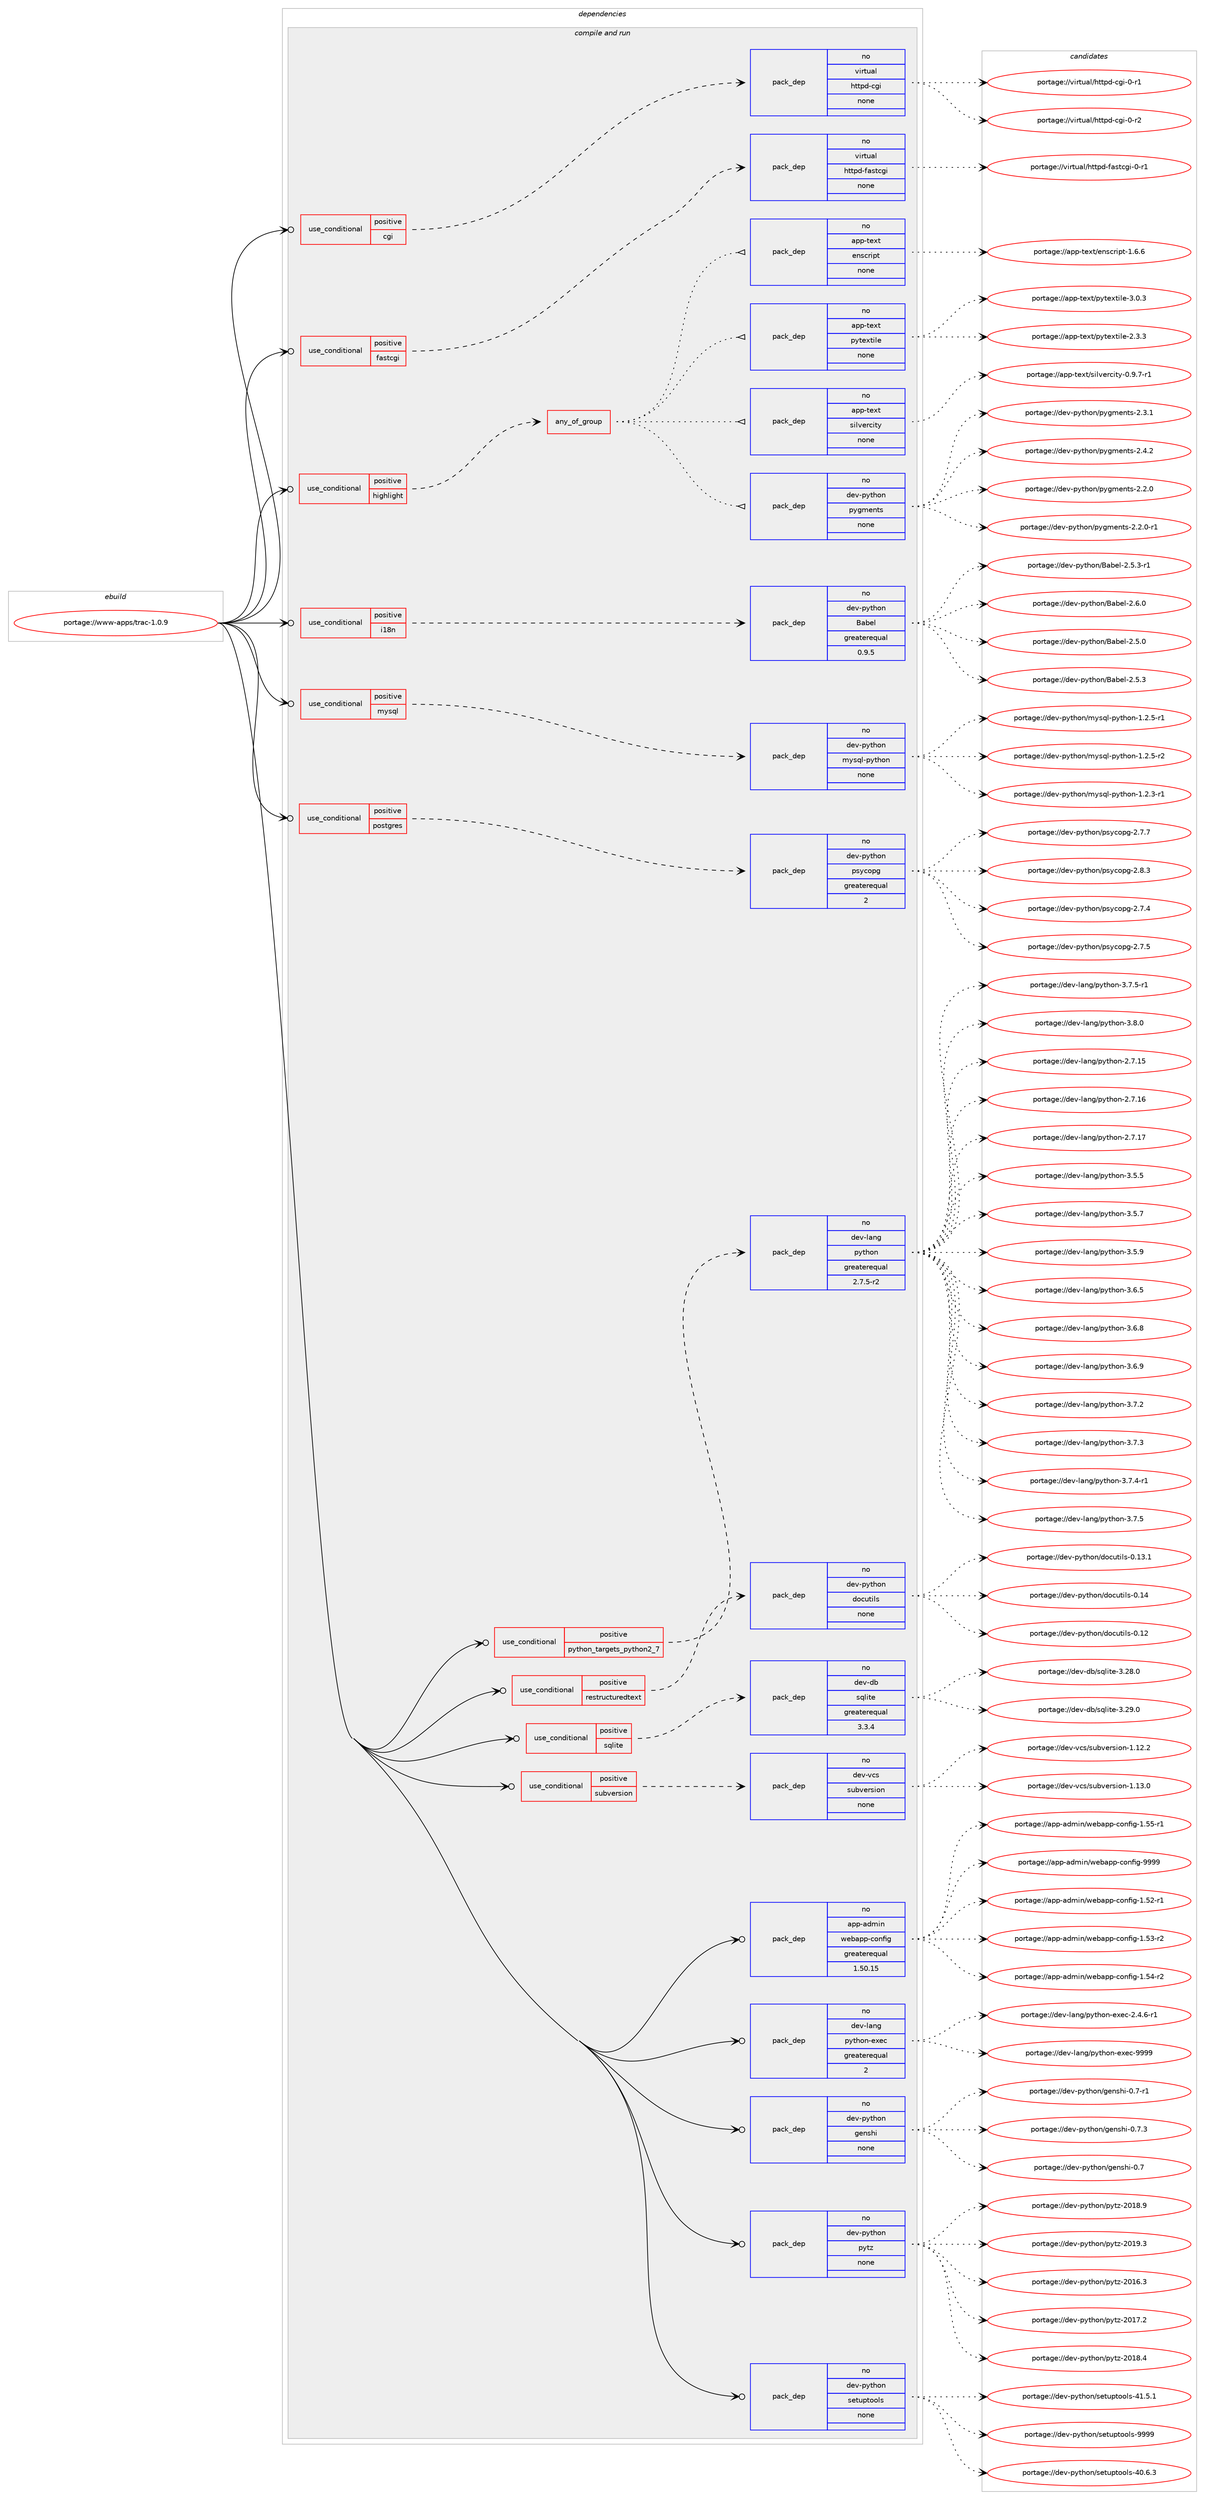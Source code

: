 digraph prolog {

# *************
# Graph options
# *************

newrank=true;
concentrate=true;
compound=true;
graph [rankdir=LR,fontname=Helvetica,fontsize=10,ranksep=1.5];#, ranksep=2.5, nodesep=0.2];
edge  [arrowhead=vee];
node  [fontname=Helvetica,fontsize=10];

# **********
# The ebuild
# **********

subgraph cluster_leftcol {
color=gray;
rank=same;
label=<<i>ebuild</i>>;
id [label="portage://www-apps/trac-1.0.9", color=red, width=4, href="../www-apps/trac-1.0.9.svg"];
}

# ****************
# The dependencies
# ****************

subgraph cluster_midcol {
color=gray;
label=<<i>dependencies</i>>;
subgraph cluster_compile {
fillcolor="#eeeeee";
style=filled;
label=<<i>compile</i>>;
}
subgraph cluster_compileandrun {
fillcolor="#eeeeee";
style=filled;
label=<<i>compile and run</i>>;
subgraph cond105839 {
dependency439909 [label=<<TABLE BORDER="0" CELLBORDER="1" CELLSPACING="0" CELLPADDING="4"><TR><TD ROWSPAN="3" CELLPADDING="10">use_conditional</TD></TR><TR><TD>positive</TD></TR><TR><TD>cgi</TD></TR></TABLE>>, shape=none, color=red];
subgraph pack326279 {
dependency439910 [label=<<TABLE BORDER="0" CELLBORDER="1" CELLSPACING="0" CELLPADDING="4" WIDTH="220"><TR><TD ROWSPAN="6" CELLPADDING="30">pack_dep</TD></TR><TR><TD WIDTH="110">no</TD></TR><TR><TD>virtual</TD></TR><TR><TD>httpd-cgi</TD></TR><TR><TD>none</TD></TR><TR><TD></TD></TR></TABLE>>, shape=none, color=blue];
}
dependency439909:e -> dependency439910:w [weight=20,style="dashed",arrowhead="vee"];
}
id:e -> dependency439909:w [weight=20,style="solid",arrowhead="odotvee"];
subgraph cond105840 {
dependency439911 [label=<<TABLE BORDER="0" CELLBORDER="1" CELLSPACING="0" CELLPADDING="4"><TR><TD ROWSPAN="3" CELLPADDING="10">use_conditional</TD></TR><TR><TD>positive</TD></TR><TR><TD>fastcgi</TD></TR></TABLE>>, shape=none, color=red];
subgraph pack326280 {
dependency439912 [label=<<TABLE BORDER="0" CELLBORDER="1" CELLSPACING="0" CELLPADDING="4" WIDTH="220"><TR><TD ROWSPAN="6" CELLPADDING="30">pack_dep</TD></TR><TR><TD WIDTH="110">no</TD></TR><TR><TD>virtual</TD></TR><TR><TD>httpd-fastcgi</TD></TR><TR><TD>none</TD></TR><TR><TD></TD></TR></TABLE>>, shape=none, color=blue];
}
dependency439911:e -> dependency439912:w [weight=20,style="dashed",arrowhead="vee"];
}
id:e -> dependency439911:w [weight=20,style="solid",arrowhead="odotvee"];
subgraph cond105841 {
dependency439913 [label=<<TABLE BORDER="0" CELLBORDER="1" CELLSPACING="0" CELLPADDING="4"><TR><TD ROWSPAN="3" CELLPADDING="10">use_conditional</TD></TR><TR><TD>positive</TD></TR><TR><TD>highlight</TD></TR></TABLE>>, shape=none, color=red];
subgraph any7525 {
dependency439914 [label=<<TABLE BORDER="0" CELLBORDER="1" CELLSPACING="0" CELLPADDING="4"><TR><TD CELLPADDING="10">any_of_group</TD></TR></TABLE>>, shape=none, color=red];subgraph pack326281 {
dependency439915 [label=<<TABLE BORDER="0" CELLBORDER="1" CELLSPACING="0" CELLPADDING="4" WIDTH="220"><TR><TD ROWSPAN="6" CELLPADDING="30">pack_dep</TD></TR><TR><TD WIDTH="110">no</TD></TR><TR><TD>dev-python</TD></TR><TR><TD>pygments</TD></TR><TR><TD>none</TD></TR><TR><TD></TD></TR></TABLE>>, shape=none, color=blue];
}
dependency439914:e -> dependency439915:w [weight=20,style="dotted",arrowhead="oinv"];
subgraph pack326282 {
dependency439916 [label=<<TABLE BORDER="0" CELLBORDER="1" CELLSPACING="0" CELLPADDING="4" WIDTH="220"><TR><TD ROWSPAN="6" CELLPADDING="30">pack_dep</TD></TR><TR><TD WIDTH="110">no</TD></TR><TR><TD>app-text</TD></TR><TR><TD>silvercity</TD></TR><TR><TD>none</TD></TR><TR><TD></TD></TR></TABLE>>, shape=none, color=blue];
}
dependency439914:e -> dependency439916:w [weight=20,style="dotted",arrowhead="oinv"];
subgraph pack326283 {
dependency439917 [label=<<TABLE BORDER="0" CELLBORDER="1" CELLSPACING="0" CELLPADDING="4" WIDTH="220"><TR><TD ROWSPAN="6" CELLPADDING="30">pack_dep</TD></TR><TR><TD WIDTH="110">no</TD></TR><TR><TD>app-text</TD></TR><TR><TD>pytextile</TD></TR><TR><TD>none</TD></TR><TR><TD></TD></TR></TABLE>>, shape=none, color=blue];
}
dependency439914:e -> dependency439917:w [weight=20,style="dotted",arrowhead="oinv"];
subgraph pack326284 {
dependency439918 [label=<<TABLE BORDER="0" CELLBORDER="1" CELLSPACING="0" CELLPADDING="4" WIDTH="220"><TR><TD ROWSPAN="6" CELLPADDING="30">pack_dep</TD></TR><TR><TD WIDTH="110">no</TD></TR><TR><TD>app-text</TD></TR><TR><TD>enscript</TD></TR><TR><TD>none</TD></TR><TR><TD></TD></TR></TABLE>>, shape=none, color=blue];
}
dependency439914:e -> dependency439918:w [weight=20,style="dotted",arrowhead="oinv"];
}
dependency439913:e -> dependency439914:w [weight=20,style="dashed",arrowhead="vee"];
}
id:e -> dependency439913:w [weight=20,style="solid",arrowhead="odotvee"];
subgraph cond105842 {
dependency439919 [label=<<TABLE BORDER="0" CELLBORDER="1" CELLSPACING="0" CELLPADDING="4"><TR><TD ROWSPAN="3" CELLPADDING="10">use_conditional</TD></TR><TR><TD>positive</TD></TR><TR><TD>i18n</TD></TR></TABLE>>, shape=none, color=red];
subgraph pack326285 {
dependency439920 [label=<<TABLE BORDER="0" CELLBORDER="1" CELLSPACING="0" CELLPADDING="4" WIDTH="220"><TR><TD ROWSPAN="6" CELLPADDING="30">pack_dep</TD></TR><TR><TD WIDTH="110">no</TD></TR><TR><TD>dev-python</TD></TR><TR><TD>Babel</TD></TR><TR><TD>greaterequal</TD></TR><TR><TD>0.9.5</TD></TR></TABLE>>, shape=none, color=blue];
}
dependency439919:e -> dependency439920:w [weight=20,style="dashed",arrowhead="vee"];
}
id:e -> dependency439919:w [weight=20,style="solid",arrowhead="odotvee"];
subgraph cond105843 {
dependency439921 [label=<<TABLE BORDER="0" CELLBORDER="1" CELLSPACING="0" CELLPADDING="4"><TR><TD ROWSPAN="3" CELLPADDING="10">use_conditional</TD></TR><TR><TD>positive</TD></TR><TR><TD>mysql</TD></TR></TABLE>>, shape=none, color=red];
subgraph pack326286 {
dependency439922 [label=<<TABLE BORDER="0" CELLBORDER="1" CELLSPACING="0" CELLPADDING="4" WIDTH="220"><TR><TD ROWSPAN="6" CELLPADDING="30">pack_dep</TD></TR><TR><TD WIDTH="110">no</TD></TR><TR><TD>dev-python</TD></TR><TR><TD>mysql-python</TD></TR><TR><TD>none</TD></TR><TR><TD></TD></TR></TABLE>>, shape=none, color=blue];
}
dependency439921:e -> dependency439922:w [weight=20,style="dashed",arrowhead="vee"];
}
id:e -> dependency439921:w [weight=20,style="solid",arrowhead="odotvee"];
subgraph cond105844 {
dependency439923 [label=<<TABLE BORDER="0" CELLBORDER="1" CELLSPACING="0" CELLPADDING="4"><TR><TD ROWSPAN="3" CELLPADDING="10">use_conditional</TD></TR><TR><TD>positive</TD></TR><TR><TD>postgres</TD></TR></TABLE>>, shape=none, color=red];
subgraph pack326287 {
dependency439924 [label=<<TABLE BORDER="0" CELLBORDER="1" CELLSPACING="0" CELLPADDING="4" WIDTH="220"><TR><TD ROWSPAN="6" CELLPADDING="30">pack_dep</TD></TR><TR><TD WIDTH="110">no</TD></TR><TR><TD>dev-python</TD></TR><TR><TD>psycopg</TD></TR><TR><TD>greaterequal</TD></TR><TR><TD>2</TD></TR></TABLE>>, shape=none, color=blue];
}
dependency439923:e -> dependency439924:w [weight=20,style="dashed",arrowhead="vee"];
}
id:e -> dependency439923:w [weight=20,style="solid",arrowhead="odotvee"];
subgraph cond105845 {
dependency439925 [label=<<TABLE BORDER="0" CELLBORDER="1" CELLSPACING="0" CELLPADDING="4"><TR><TD ROWSPAN="3" CELLPADDING="10">use_conditional</TD></TR><TR><TD>positive</TD></TR><TR><TD>python_targets_python2_7</TD></TR></TABLE>>, shape=none, color=red];
subgraph pack326288 {
dependency439926 [label=<<TABLE BORDER="0" CELLBORDER="1" CELLSPACING="0" CELLPADDING="4" WIDTH="220"><TR><TD ROWSPAN="6" CELLPADDING="30">pack_dep</TD></TR><TR><TD WIDTH="110">no</TD></TR><TR><TD>dev-lang</TD></TR><TR><TD>python</TD></TR><TR><TD>greaterequal</TD></TR><TR><TD>2.7.5-r2</TD></TR></TABLE>>, shape=none, color=blue];
}
dependency439925:e -> dependency439926:w [weight=20,style="dashed",arrowhead="vee"];
}
id:e -> dependency439925:w [weight=20,style="solid",arrowhead="odotvee"];
subgraph cond105846 {
dependency439927 [label=<<TABLE BORDER="0" CELLBORDER="1" CELLSPACING="0" CELLPADDING="4"><TR><TD ROWSPAN="3" CELLPADDING="10">use_conditional</TD></TR><TR><TD>positive</TD></TR><TR><TD>restructuredtext</TD></TR></TABLE>>, shape=none, color=red];
subgraph pack326289 {
dependency439928 [label=<<TABLE BORDER="0" CELLBORDER="1" CELLSPACING="0" CELLPADDING="4" WIDTH="220"><TR><TD ROWSPAN="6" CELLPADDING="30">pack_dep</TD></TR><TR><TD WIDTH="110">no</TD></TR><TR><TD>dev-python</TD></TR><TR><TD>docutils</TD></TR><TR><TD>none</TD></TR><TR><TD></TD></TR></TABLE>>, shape=none, color=blue];
}
dependency439927:e -> dependency439928:w [weight=20,style="dashed",arrowhead="vee"];
}
id:e -> dependency439927:w [weight=20,style="solid",arrowhead="odotvee"];
subgraph cond105847 {
dependency439929 [label=<<TABLE BORDER="0" CELLBORDER="1" CELLSPACING="0" CELLPADDING="4"><TR><TD ROWSPAN="3" CELLPADDING="10">use_conditional</TD></TR><TR><TD>positive</TD></TR><TR><TD>sqlite</TD></TR></TABLE>>, shape=none, color=red];
subgraph pack326290 {
dependency439930 [label=<<TABLE BORDER="0" CELLBORDER="1" CELLSPACING="0" CELLPADDING="4" WIDTH="220"><TR><TD ROWSPAN="6" CELLPADDING="30">pack_dep</TD></TR><TR><TD WIDTH="110">no</TD></TR><TR><TD>dev-db</TD></TR><TR><TD>sqlite</TD></TR><TR><TD>greaterequal</TD></TR><TR><TD>3.3.4</TD></TR></TABLE>>, shape=none, color=blue];
}
dependency439929:e -> dependency439930:w [weight=20,style="dashed",arrowhead="vee"];
}
id:e -> dependency439929:w [weight=20,style="solid",arrowhead="odotvee"];
subgraph cond105848 {
dependency439931 [label=<<TABLE BORDER="0" CELLBORDER="1" CELLSPACING="0" CELLPADDING="4"><TR><TD ROWSPAN="3" CELLPADDING="10">use_conditional</TD></TR><TR><TD>positive</TD></TR><TR><TD>subversion</TD></TR></TABLE>>, shape=none, color=red];
subgraph pack326291 {
dependency439932 [label=<<TABLE BORDER="0" CELLBORDER="1" CELLSPACING="0" CELLPADDING="4" WIDTH="220"><TR><TD ROWSPAN="6" CELLPADDING="30">pack_dep</TD></TR><TR><TD WIDTH="110">no</TD></TR><TR><TD>dev-vcs</TD></TR><TR><TD>subversion</TD></TR><TR><TD>none</TD></TR><TR><TD></TD></TR></TABLE>>, shape=none, color=blue];
}
dependency439931:e -> dependency439932:w [weight=20,style="dashed",arrowhead="vee"];
}
id:e -> dependency439931:w [weight=20,style="solid",arrowhead="odotvee"];
subgraph pack326292 {
dependency439933 [label=<<TABLE BORDER="0" CELLBORDER="1" CELLSPACING="0" CELLPADDING="4" WIDTH="220"><TR><TD ROWSPAN="6" CELLPADDING="30">pack_dep</TD></TR><TR><TD WIDTH="110">no</TD></TR><TR><TD>app-admin</TD></TR><TR><TD>webapp-config</TD></TR><TR><TD>greaterequal</TD></TR><TR><TD>1.50.15</TD></TR></TABLE>>, shape=none, color=blue];
}
id:e -> dependency439933:w [weight=20,style="solid",arrowhead="odotvee"];
subgraph pack326293 {
dependency439934 [label=<<TABLE BORDER="0" CELLBORDER="1" CELLSPACING="0" CELLPADDING="4" WIDTH="220"><TR><TD ROWSPAN="6" CELLPADDING="30">pack_dep</TD></TR><TR><TD WIDTH="110">no</TD></TR><TR><TD>dev-lang</TD></TR><TR><TD>python-exec</TD></TR><TR><TD>greaterequal</TD></TR><TR><TD>2</TD></TR></TABLE>>, shape=none, color=blue];
}
id:e -> dependency439934:w [weight=20,style="solid",arrowhead="odotvee"];
subgraph pack326294 {
dependency439935 [label=<<TABLE BORDER="0" CELLBORDER="1" CELLSPACING="0" CELLPADDING="4" WIDTH="220"><TR><TD ROWSPAN="6" CELLPADDING="30">pack_dep</TD></TR><TR><TD WIDTH="110">no</TD></TR><TR><TD>dev-python</TD></TR><TR><TD>genshi</TD></TR><TR><TD>none</TD></TR><TR><TD></TD></TR></TABLE>>, shape=none, color=blue];
}
id:e -> dependency439935:w [weight=20,style="solid",arrowhead="odotvee"];
subgraph pack326295 {
dependency439936 [label=<<TABLE BORDER="0" CELLBORDER="1" CELLSPACING="0" CELLPADDING="4" WIDTH="220"><TR><TD ROWSPAN="6" CELLPADDING="30">pack_dep</TD></TR><TR><TD WIDTH="110">no</TD></TR><TR><TD>dev-python</TD></TR><TR><TD>pytz</TD></TR><TR><TD>none</TD></TR><TR><TD></TD></TR></TABLE>>, shape=none, color=blue];
}
id:e -> dependency439936:w [weight=20,style="solid",arrowhead="odotvee"];
subgraph pack326296 {
dependency439937 [label=<<TABLE BORDER="0" CELLBORDER="1" CELLSPACING="0" CELLPADDING="4" WIDTH="220"><TR><TD ROWSPAN="6" CELLPADDING="30">pack_dep</TD></TR><TR><TD WIDTH="110">no</TD></TR><TR><TD>dev-python</TD></TR><TR><TD>setuptools</TD></TR><TR><TD>none</TD></TR><TR><TD></TD></TR></TABLE>>, shape=none, color=blue];
}
id:e -> dependency439937:w [weight=20,style="solid",arrowhead="odotvee"];
}
subgraph cluster_run {
fillcolor="#eeeeee";
style=filled;
label=<<i>run</i>>;
}
}

# **************
# The candidates
# **************

subgraph cluster_choices {
rank=same;
color=gray;
label=<<i>candidates</i>>;

subgraph choice326279 {
color=black;
nodesep=1;
choiceportage1181051141161179710847104116116112100459910310545484511449 [label="portage://virtual/httpd-cgi-0-r1", color=red, width=4,href="../virtual/httpd-cgi-0-r1.svg"];
choiceportage1181051141161179710847104116116112100459910310545484511450 [label="portage://virtual/httpd-cgi-0-r2", color=red, width=4,href="../virtual/httpd-cgi-0-r2.svg"];
dependency439910:e -> choiceportage1181051141161179710847104116116112100459910310545484511449:w [style=dotted,weight="100"];
dependency439910:e -> choiceportage1181051141161179710847104116116112100459910310545484511450:w [style=dotted,weight="100"];
}
subgraph choice326280 {
color=black;
nodesep=1;
choiceportage118105114116117971084710411611611210045102971151169910310545484511449 [label="portage://virtual/httpd-fastcgi-0-r1", color=red, width=4,href="../virtual/httpd-fastcgi-0-r1.svg"];
dependency439912:e -> choiceportage118105114116117971084710411611611210045102971151169910310545484511449:w [style=dotted,weight="100"];
}
subgraph choice326281 {
color=black;
nodesep=1;
choiceportage1001011184511212111610411111047112121103109101110116115455046504648 [label="portage://dev-python/pygments-2.2.0", color=red, width=4,href="../dev-python/pygments-2.2.0.svg"];
choiceportage10010111845112121116104111110471121211031091011101161154550465046484511449 [label="portage://dev-python/pygments-2.2.0-r1", color=red, width=4,href="../dev-python/pygments-2.2.0-r1.svg"];
choiceportage1001011184511212111610411111047112121103109101110116115455046514649 [label="portage://dev-python/pygments-2.3.1", color=red, width=4,href="../dev-python/pygments-2.3.1.svg"];
choiceportage1001011184511212111610411111047112121103109101110116115455046524650 [label="portage://dev-python/pygments-2.4.2", color=red, width=4,href="../dev-python/pygments-2.4.2.svg"];
dependency439915:e -> choiceportage1001011184511212111610411111047112121103109101110116115455046504648:w [style=dotted,weight="100"];
dependency439915:e -> choiceportage10010111845112121116104111110471121211031091011101161154550465046484511449:w [style=dotted,weight="100"];
dependency439915:e -> choiceportage1001011184511212111610411111047112121103109101110116115455046514649:w [style=dotted,weight="100"];
dependency439915:e -> choiceportage1001011184511212111610411111047112121103109101110116115455046524650:w [style=dotted,weight="100"];
}
subgraph choice326282 {
color=black;
nodesep=1;
choiceportage971121124511610112011647115105108118101114991051161214548465746554511449 [label="portage://app-text/silvercity-0.9.7-r1", color=red, width=4,href="../app-text/silvercity-0.9.7-r1.svg"];
dependency439916:e -> choiceportage971121124511610112011647115105108118101114991051161214548465746554511449:w [style=dotted,weight="100"];
}
subgraph choice326283 {
color=black;
nodesep=1;
choiceportage971121124511610112011647112121116101120116105108101455046514651 [label="portage://app-text/pytextile-2.3.3", color=red, width=4,href="../app-text/pytextile-2.3.3.svg"];
choiceportage971121124511610112011647112121116101120116105108101455146484651 [label="portage://app-text/pytextile-3.0.3", color=red, width=4,href="../app-text/pytextile-3.0.3.svg"];
dependency439917:e -> choiceportage971121124511610112011647112121116101120116105108101455046514651:w [style=dotted,weight="100"];
dependency439917:e -> choiceportage971121124511610112011647112121116101120116105108101455146484651:w [style=dotted,weight="100"];
}
subgraph choice326284 {
color=black;
nodesep=1;
choiceportage97112112451161011201164710111011599114105112116454946544654 [label="portage://app-text/enscript-1.6.6", color=red, width=4,href="../app-text/enscript-1.6.6.svg"];
dependency439918:e -> choiceportage97112112451161011201164710111011599114105112116454946544654:w [style=dotted,weight="100"];
}
subgraph choice326285 {
color=black;
nodesep=1;
choiceportage1001011184511212111610411111047669798101108455046534648 [label="portage://dev-python/Babel-2.5.0", color=red, width=4,href="../dev-python/Babel-2.5.0.svg"];
choiceportage1001011184511212111610411111047669798101108455046534651 [label="portage://dev-python/Babel-2.5.3", color=red, width=4,href="../dev-python/Babel-2.5.3.svg"];
choiceportage10010111845112121116104111110476697981011084550465346514511449 [label="portage://dev-python/Babel-2.5.3-r1", color=red, width=4,href="../dev-python/Babel-2.5.3-r1.svg"];
choiceportage1001011184511212111610411111047669798101108455046544648 [label="portage://dev-python/Babel-2.6.0", color=red, width=4,href="../dev-python/Babel-2.6.0.svg"];
dependency439920:e -> choiceportage1001011184511212111610411111047669798101108455046534648:w [style=dotted,weight="100"];
dependency439920:e -> choiceportage1001011184511212111610411111047669798101108455046534651:w [style=dotted,weight="100"];
dependency439920:e -> choiceportage10010111845112121116104111110476697981011084550465346514511449:w [style=dotted,weight="100"];
dependency439920:e -> choiceportage1001011184511212111610411111047669798101108455046544648:w [style=dotted,weight="100"];
}
subgraph choice326286 {
color=black;
nodesep=1;
choiceportage1001011184511212111610411111047109121115113108451121211161041111104549465046514511449 [label="portage://dev-python/mysql-python-1.2.3-r1", color=red, width=4,href="../dev-python/mysql-python-1.2.3-r1.svg"];
choiceportage1001011184511212111610411111047109121115113108451121211161041111104549465046534511449 [label="portage://dev-python/mysql-python-1.2.5-r1", color=red, width=4,href="../dev-python/mysql-python-1.2.5-r1.svg"];
choiceportage1001011184511212111610411111047109121115113108451121211161041111104549465046534511450 [label="portage://dev-python/mysql-python-1.2.5-r2", color=red, width=4,href="../dev-python/mysql-python-1.2.5-r2.svg"];
dependency439922:e -> choiceportage1001011184511212111610411111047109121115113108451121211161041111104549465046514511449:w [style=dotted,weight="100"];
dependency439922:e -> choiceportage1001011184511212111610411111047109121115113108451121211161041111104549465046534511449:w [style=dotted,weight="100"];
dependency439922:e -> choiceportage1001011184511212111610411111047109121115113108451121211161041111104549465046534511450:w [style=dotted,weight="100"];
}
subgraph choice326287 {
color=black;
nodesep=1;
choiceportage100101118451121211161041111104711211512199111112103455046554652 [label="portage://dev-python/psycopg-2.7.4", color=red, width=4,href="../dev-python/psycopg-2.7.4.svg"];
choiceportage100101118451121211161041111104711211512199111112103455046554653 [label="portage://dev-python/psycopg-2.7.5", color=red, width=4,href="../dev-python/psycopg-2.7.5.svg"];
choiceportage100101118451121211161041111104711211512199111112103455046554655 [label="portage://dev-python/psycopg-2.7.7", color=red, width=4,href="../dev-python/psycopg-2.7.7.svg"];
choiceportage100101118451121211161041111104711211512199111112103455046564651 [label="portage://dev-python/psycopg-2.8.3", color=red, width=4,href="../dev-python/psycopg-2.8.3.svg"];
dependency439924:e -> choiceportage100101118451121211161041111104711211512199111112103455046554652:w [style=dotted,weight="100"];
dependency439924:e -> choiceportage100101118451121211161041111104711211512199111112103455046554653:w [style=dotted,weight="100"];
dependency439924:e -> choiceportage100101118451121211161041111104711211512199111112103455046554655:w [style=dotted,weight="100"];
dependency439924:e -> choiceportage100101118451121211161041111104711211512199111112103455046564651:w [style=dotted,weight="100"];
}
subgraph choice326288 {
color=black;
nodesep=1;
choiceportage10010111845108971101034711212111610411111045504655464953 [label="portage://dev-lang/python-2.7.15", color=red, width=4,href="../dev-lang/python-2.7.15.svg"];
choiceportage10010111845108971101034711212111610411111045504655464954 [label="portage://dev-lang/python-2.7.16", color=red, width=4,href="../dev-lang/python-2.7.16.svg"];
choiceportage10010111845108971101034711212111610411111045504655464955 [label="portage://dev-lang/python-2.7.17", color=red, width=4,href="../dev-lang/python-2.7.17.svg"];
choiceportage100101118451089711010347112121116104111110455146534653 [label="portage://dev-lang/python-3.5.5", color=red, width=4,href="../dev-lang/python-3.5.5.svg"];
choiceportage100101118451089711010347112121116104111110455146534655 [label="portage://dev-lang/python-3.5.7", color=red, width=4,href="../dev-lang/python-3.5.7.svg"];
choiceportage100101118451089711010347112121116104111110455146534657 [label="portage://dev-lang/python-3.5.9", color=red, width=4,href="../dev-lang/python-3.5.9.svg"];
choiceportage100101118451089711010347112121116104111110455146544653 [label="portage://dev-lang/python-3.6.5", color=red, width=4,href="../dev-lang/python-3.6.5.svg"];
choiceportage100101118451089711010347112121116104111110455146544656 [label="portage://dev-lang/python-3.6.8", color=red, width=4,href="../dev-lang/python-3.6.8.svg"];
choiceportage100101118451089711010347112121116104111110455146544657 [label="portage://dev-lang/python-3.6.9", color=red, width=4,href="../dev-lang/python-3.6.9.svg"];
choiceportage100101118451089711010347112121116104111110455146554650 [label="portage://dev-lang/python-3.7.2", color=red, width=4,href="../dev-lang/python-3.7.2.svg"];
choiceportage100101118451089711010347112121116104111110455146554651 [label="portage://dev-lang/python-3.7.3", color=red, width=4,href="../dev-lang/python-3.7.3.svg"];
choiceportage1001011184510897110103471121211161041111104551465546524511449 [label="portage://dev-lang/python-3.7.4-r1", color=red, width=4,href="../dev-lang/python-3.7.4-r1.svg"];
choiceportage100101118451089711010347112121116104111110455146554653 [label="portage://dev-lang/python-3.7.5", color=red, width=4,href="../dev-lang/python-3.7.5.svg"];
choiceportage1001011184510897110103471121211161041111104551465546534511449 [label="portage://dev-lang/python-3.7.5-r1", color=red, width=4,href="../dev-lang/python-3.7.5-r1.svg"];
choiceportage100101118451089711010347112121116104111110455146564648 [label="portage://dev-lang/python-3.8.0", color=red, width=4,href="../dev-lang/python-3.8.0.svg"];
dependency439926:e -> choiceportage10010111845108971101034711212111610411111045504655464953:w [style=dotted,weight="100"];
dependency439926:e -> choiceportage10010111845108971101034711212111610411111045504655464954:w [style=dotted,weight="100"];
dependency439926:e -> choiceportage10010111845108971101034711212111610411111045504655464955:w [style=dotted,weight="100"];
dependency439926:e -> choiceportage100101118451089711010347112121116104111110455146534653:w [style=dotted,weight="100"];
dependency439926:e -> choiceportage100101118451089711010347112121116104111110455146534655:w [style=dotted,weight="100"];
dependency439926:e -> choiceportage100101118451089711010347112121116104111110455146534657:w [style=dotted,weight="100"];
dependency439926:e -> choiceportage100101118451089711010347112121116104111110455146544653:w [style=dotted,weight="100"];
dependency439926:e -> choiceportage100101118451089711010347112121116104111110455146544656:w [style=dotted,weight="100"];
dependency439926:e -> choiceportage100101118451089711010347112121116104111110455146544657:w [style=dotted,weight="100"];
dependency439926:e -> choiceportage100101118451089711010347112121116104111110455146554650:w [style=dotted,weight="100"];
dependency439926:e -> choiceportage100101118451089711010347112121116104111110455146554651:w [style=dotted,weight="100"];
dependency439926:e -> choiceportage1001011184510897110103471121211161041111104551465546524511449:w [style=dotted,weight="100"];
dependency439926:e -> choiceportage100101118451089711010347112121116104111110455146554653:w [style=dotted,weight="100"];
dependency439926:e -> choiceportage1001011184510897110103471121211161041111104551465546534511449:w [style=dotted,weight="100"];
dependency439926:e -> choiceportage100101118451089711010347112121116104111110455146564648:w [style=dotted,weight="100"];
}
subgraph choice326289 {
color=black;
nodesep=1;
choiceportage1001011184511212111610411111047100111991171161051081154548464950 [label="portage://dev-python/docutils-0.12", color=red, width=4,href="../dev-python/docutils-0.12.svg"];
choiceportage10010111845112121116104111110471001119911711610510811545484649514649 [label="portage://dev-python/docutils-0.13.1", color=red, width=4,href="../dev-python/docutils-0.13.1.svg"];
choiceportage1001011184511212111610411111047100111991171161051081154548464952 [label="portage://dev-python/docutils-0.14", color=red, width=4,href="../dev-python/docutils-0.14.svg"];
dependency439928:e -> choiceportage1001011184511212111610411111047100111991171161051081154548464950:w [style=dotted,weight="100"];
dependency439928:e -> choiceportage10010111845112121116104111110471001119911711610510811545484649514649:w [style=dotted,weight="100"];
dependency439928:e -> choiceportage1001011184511212111610411111047100111991171161051081154548464952:w [style=dotted,weight="100"];
}
subgraph choice326290 {
color=black;
nodesep=1;
choiceportage10010111845100984711511310810511610145514650564648 [label="portage://dev-db/sqlite-3.28.0", color=red, width=4,href="../dev-db/sqlite-3.28.0.svg"];
choiceportage10010111845100984711511310810511610145514650574648 [label="portage://dev-db/sqlite-3.29.0", color=red, width=4,href="../dev-db/sqlite-3.29.0.svg"];
dependency439930:e -> choiceportage10010111845100984711511310810511610145514650564648:w [style=dotted,weight="100"];
dependency439930:e -> choiceportage10010111845100984711511310810511610145514650574648:w [style=dotted,weight="100"];
}
subgraph choice326291 {
color=black;
nodesep=1;
choiceportage1001011184511899115471151179811810111411510511111045494649504650 [label="portage://dev-vcs/subversion-1.12.2", color=red, width=4,href="../dev-vcs/subversion-1.12.2.svg"];
choiceportage1001011184511899115471151179811810111411510511111045494649514648 [label="portage://dev-vcs/subversion-1.13.0", color=red, width=4,href="../dev-vcs/subversion-1.13.0.svg"];
dependency439932:e -> choiceportage1001011184511899115471151179811810111411510511111045494649504650:w [style=dotted,weight="100"];
dependency439932:e -> choiceportage1001011184511899115471151179811810111411510511111045494649514648:w [style=dotted,weight="100"];
}
subgraph choice326292 {
color=black;
nodesep=1;
choiceportage971121124597100109105110471191019897112112459911111010210510345494653504511449 [label="portage://app-admin/webapp-config-1.52-r1", color=red, width=4,href="../app-admin/webapp-config-1.52-r1.svg"];
choiceportage971121124597100109105110471191019897112112459911111010210510345494653514511450 [label="portage://app-admin/webapp-config-1.53-r2", color=red, width=4,href="../app-admin/webapp-config-1.53-r2.svg"];
choiceportage971121124597100109105110471191019897112112459911111010210510345494653524511450 [label="portage://app-admin/webapp-config-1.54-r2", color=red, width=4,href="../app-admin/webapp-config-1.54-r2.svg"];
choiceportage971121124597100109105110471191019897112112459911111010210510345494653534511449 [label="portage://app-admin/webapp-config-1.55-r1", color=red, width=4,href="../app-admin/webapp-config-1.55-r1.svg"];
choiceportage97112112459710010910511047119101989711211245991111101021051034557575757 [label="portage://app-admin/webapp-config-9999", color=red, width=4,href="../app-admin/webapp-config-9999.svg"];
dependency439933:e -> choiceportage971121124597100109105110471191019897112112459911111010210510345494653504511449:w [style=dotted,weight="100"];
dependency439933:e -> choiceportage971121124597100109105110471191019897112112459911111010210510345494653514511450:w [style=dotted,weight="100"];
dependency439933:e -> choiceportage971121124597100109105110471191019897112112459911111010210510345494653524511450:w [style=dotted,weight="100"];
dependency439933:e -> choiceportage971121124597100109105110471191019897112112459911111010210510345494653534511449:w [style=dotted,weight="100"];
dependency439933:e -> choiceportage97112112459710010910511047119101989711211245991111101021051034557575757:w [style=dotted,weight="100"];
}
subgraph choice326293 {
color=black;
nodesep=1;
choiceportage10010111845108971101034711212111610411111045101120101994550465246544511449 [label="portage://dev-lang/python-exec-2.4.6-r1", color=red, width=4,href="../dev-lang/python-exec-2.4.6-r1.svg"];
choiceportage10010111845108971101034711212111610411111045101120101994557575757 [label="portage://dev-lang/python-exec-9999", color=red, width=4,href="../dev-lang/python-exec-9999.svg"];
dependency439934:e -> choiceportage10010111845108971101034711212111610411111045101120101994550465246544511449:w [style=dotted,weight="100"];
dependency439934:e -> choiceportage10010111845108971101034711212111610411111045101120101994557575757:w [style=dotted,weight="100"];
}
subgraph choice326294 {
color=black;
nodesep=1;
choiceportage100101118451121211161041111104710310111011510410545484655 [label="portage://dev-python/genshi-0.7", color=red, width=4,href="../dev-python/genshi-0.7.svg"];
choiceportage1001011184511212111610411111047103101110115104105454846554511449 [label="portage://dev-python/genshi-0.7-r1", color=red, width=4,href="../dev-python/genshi-0.7-r1.svg"];
choiceportage1001011184511212111610411111047103101110115104105454846554651 [label="portage://dev-python/genshi-0.7.3", color=red, width=4,href="../dev-python/genshi-0.7.3.svg"];
dependency439935:e -> choiceportage100101118451121211161041111104710310111011510410545484655:w [style=dotted,weight="100"];
dependency439935:e -> choiceportage1001011184511212111610411111047103101110115104105454846554511449:w [style=dotted,weight="100"];
dependency439935:e -> choiceportage1001011184511212111610411111047103101110115104105454846554651:w [style=dotted,weight="100"];
}
subgraph choice326295 {
color=black;
nodesep=1;
choiceportage100101118451121211161041111104711212111612245504849544651 [label="portage://dev-python/pytz-2016.3", color=red, width=4,href="../dev-python/pytz-2016.3.svg"];
choiceportage100101118451121211161041111104711212111612245504849554650 [label="portage://dev-python/pytz-2017.2", color=red, width=4,href="../dev-python/pytz-2017.2.svg"];
choiceportage100101118451121211161041111104711212111612245504849564652 [label="portage://dev-python/pytz-2018.4", color=red, width=4,href="../dev-python/pytz-2018.4.svg"];
choiceportage100101118451121211161041111104711212111612245504849564657 [label="portage://dev-python/pytz-2018.9", color=red, width=4,href="../dev-python/pytz-2018.9.svg"];
choiceportage100101118451121211161041111104711212111612245504849574651 [label="portage://dev-python/pytz-2019.3", color=red, width=4,href="../dev-python/pytz-2019.3.svg"];
dependency439936:e -> choiceportage100101118451121211161041111104711212111612245504849544651:w [style=dotted,weight="100"];
dependency439936:e -> choiceportage100101118451121211161041111104711212111612245504849554650:w [style=dotted,weight="100"];
dependency439936:e -> choiceportage100101118451121211161041111104711212111612245504849564652:w [style=dotted,weight="100"];
dependency439936:e -> choiceportage100101118451121211161041111104711212111612245504849564657:w [style=dotted,weight="100"];
dependency439936:e -> choiceportage100101118451121211161041111104711212111612245504849574651:w [style=dotted,weight="100"];
}
subgraph choice326296 {
color=black;
nodesep=1;
choiceportage100101118451121211161041111104711510111611711211611111110811545524846544651 [label="portage://dev-python/setuptools-40.6.3", color=red, width=4,href="../dev-python/setuptools-40.6.3.svg"];
choiceportage100101118451121211161041111104711510111611711211611111110811545524946534649 [label="portage://dev-python/setuptools-41.5.1", color=red, width=4,href="../dev-python/setuptools-41.5.1.svg"];
choiceportage10010111845112121116104111110471151011161171121161111111081154557575757 [label="portage://dev-python/setuptools-9999", color=red, width=4,href="../dev-python/setuptools-9999.svg"];
dependency439937:e -> choiceportage100101118451121211161041111104711510111611711211611111110811545524846544651:w [style=dotted,weight="100"];
dependency439937:e -> choiceportage100101118451121211161041111104711510111611711211611111110811545524946534649:w [style=dotted,weight="100"];
dependency439937:e -> choiceportage10010111845112121116104111110471151011161171121161111111081154557575757:w [style=dotted,weight="100"];
}
}

}
